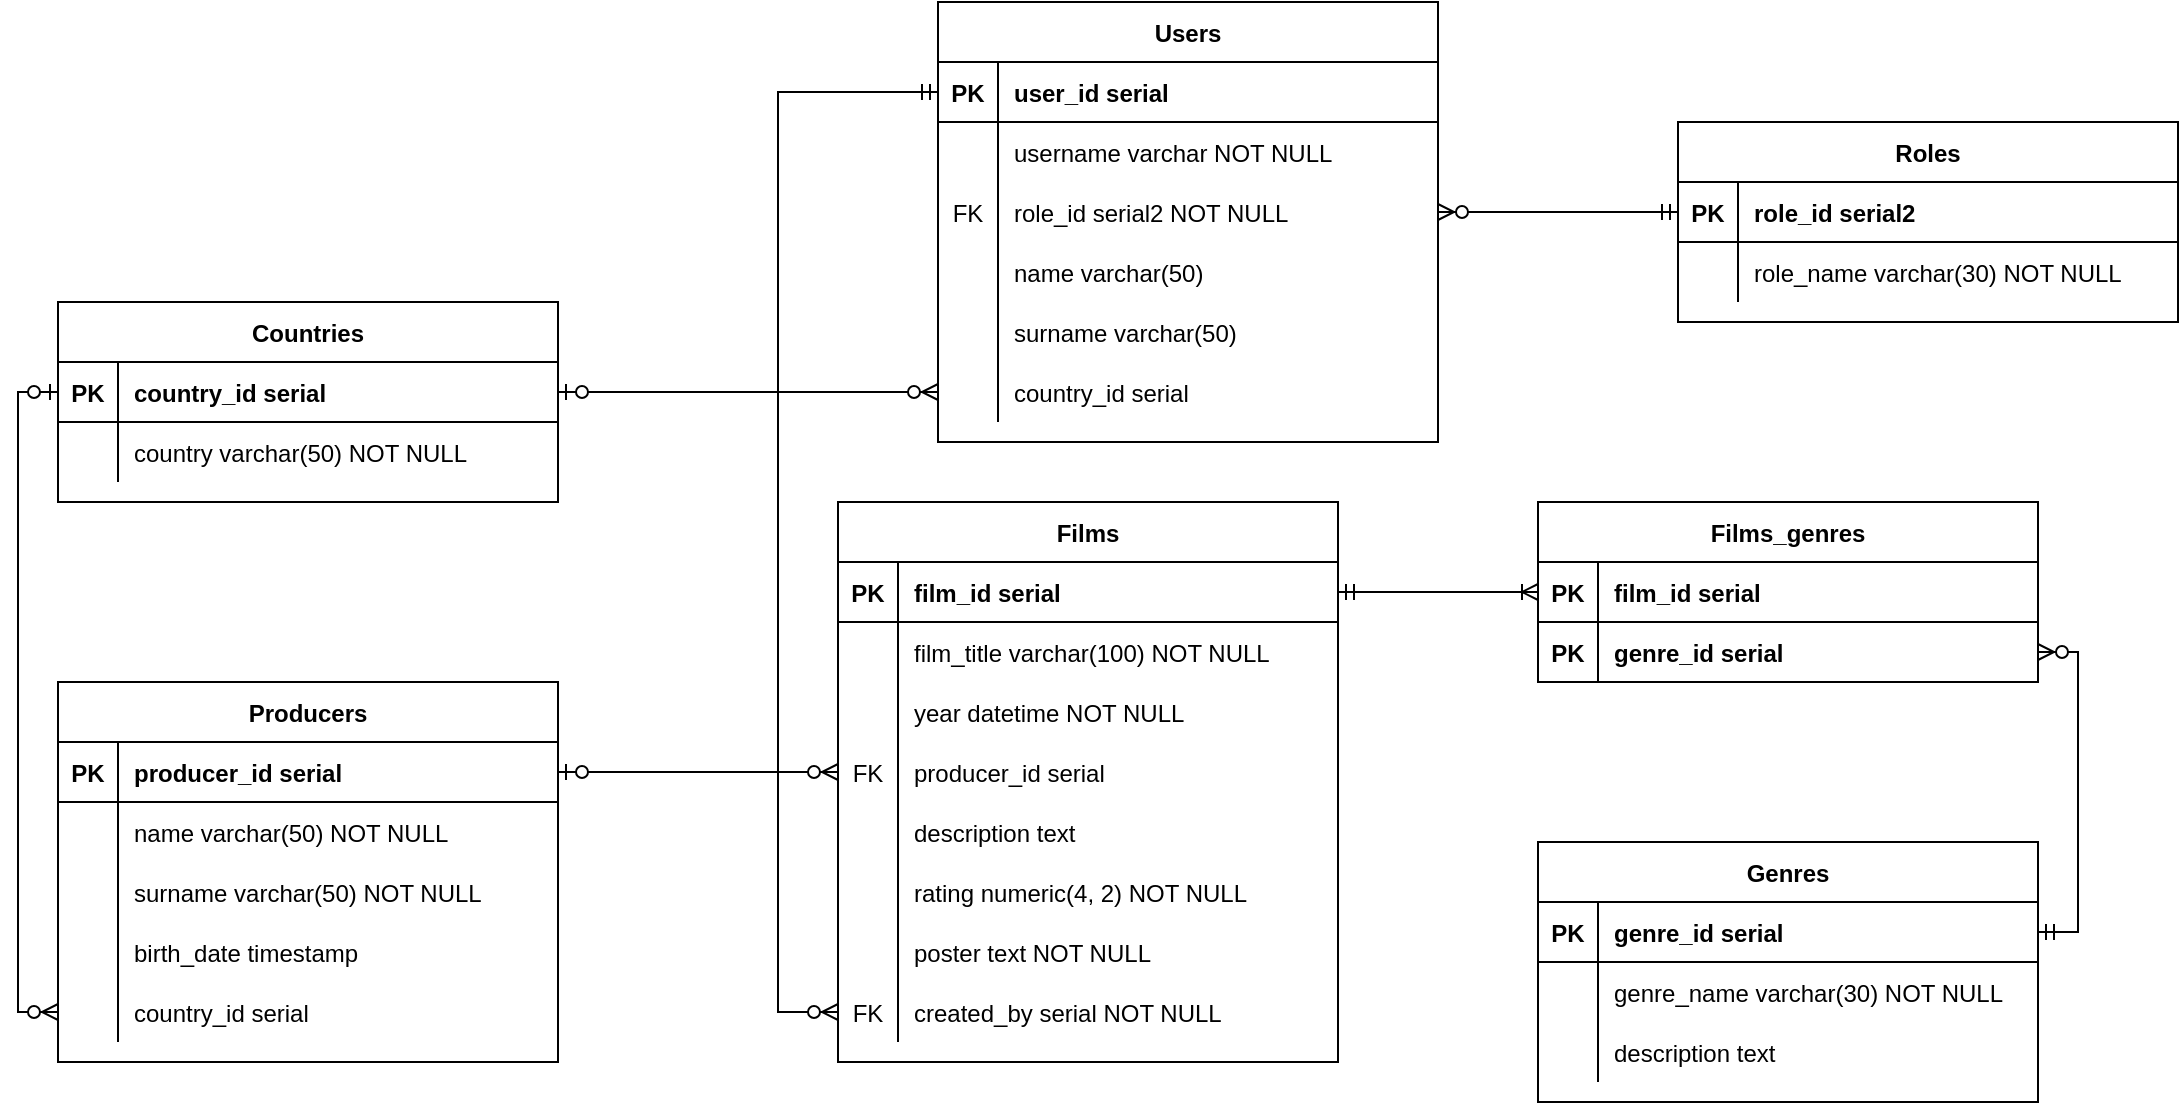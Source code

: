 <mxfile version="14.7.4" type="embed"><diagram id="R2lEEEUBdFMjLlhIrx00" name="Page-1"><mxGraphModel dx="1476" dy="441" grid="1" gridSize="10" guides="1" tooltips="1" connect="1" arrows="1" fold="1" page="1" pageScale="1" pageWidth="850" pageHeight="1100" math="0" shadow="0" extFonts="Permanent Marker^https://fonts.googleapis.com/css?family=Permanent+Marker"><root><mxCell id="0"/><mxCell id="1" parent="0"/><mxCell id="C-vyLk0tnHw3VtMMgP7b-23" value="Users" style="shape=table;startSize=30;container=1;collapsible=1;childLayout=tableLayout;fixedRows=1;rowLines=0;fontStyle=1;align=center;resizeLast=1;" parent="1" vertex="1"><mxGeometry x="100" y="210" width="250" height="220" as="geometry"/></mxCell><mxCell id="C-vyLk0tnHw3VtMMgP7b-24" value="" style="shape=partialRectangle;collapsible=0;dropTarget=0;pointerEvents=0;fillColor=none;points=[[0,0.5],[1,0.5]];portConstraint=eastwest;top=0;left=0;right=0;bottom=1;" parent="C-vyLk0tnHw3VtMMgP7b-23" vertex="1"><mxGeometry y="30" width="250" height="30" as="geometry"/></mxCell><mxCell id="C-vyLk0tnHw3VtMMgP7b-25" value="PK" style="shape=partialRectangle;overflow=hidden;connectable=0;fillColor=none;top=0;left=0;bottom=0;right=0;fontStyle=1;" parent="C-vyLk0tnHw3VtMMgP7b-24" vertex="1"><mxGeometry width="30" height="30" as="geometry"/></mxCell><mxCell id="C-vyLk0tnHw3VtMMgP7b-26" value="user_id serial" style="shape=partialRectangle;overflow=hidden;connectable=0;fillColor=none;top=0;left=0;bottom=0;right=0;align=left;spacingLeft=6;fontStyle=1;" parent="C-vyLk0tnHw3VtMMgP7b-24" vertex="1"><mxGeometry x="30" width="220" height="30" as="geometry"/></mxCell><mxCell id="C-vyLk0tnHw3VtMMgP7b-27" value="" style="shape=partialRectangle;collapsible=0;dropTarget=0;pointerEvents=0;fillColor=none;points=[[0,0.5],[1,0.5]];portConstraint=eastwest;top=0;left=0;right=0;bottom=0;" parent="C-vyLk0tnHw3VtMMgP7b-23" vertex="1"><mxGeometry y="60" width="250" height="30" as="geometry"/></mxCell><mxCell id="C-vyLk0tnHw3VtMMgP7b-28" value="" style="shape=partialRectangle;overflow=hidden;connectable=0;fillColor=none;top=0;left=0;bottom=0;right=0;" parent="C-vyLk0tnHw3VtMMgP7b-27" vertex="1"><mxGeometry width="30" height="30" as="geometry"/></mxCell><mxCell id="C-vyLk0tnHw3VtMMgP7b-29" value="username varchar NOT NULL" style="shape=partialRectangle;overflow=hidden;connectable=0;fillColor=none;top=0;left=0;bottom=0;right=0;align=left;spacingLeft=6;horizontal=1;" parent="C-vyLk0tnHw3VtMMgP7b-27" vertex="1"><mxGeometry x="30" width="220" height="30" as="geometry"/></mxCell><mxCell id="wAFvLRqTEPlNnzfOG-CF-8" value="" style="shape=partialRectangle;collapsible=0;dropTarget=0;pointerEvents=0;fillColor=none;points=[[0,0.5],[1,0.5]];portConstraint=eastwest;top=0;left=0;right=0;bottom=0;" parent="C-vyLk0tnHw3VtMMgP7b-23" vertex="1"><mxGeometry y="90" width="250" height="30" as="geometry"/></mxCell><mxCell id="wAFvLRqTEPlNnzfOG-CF-9" value="FK" style="shape=partialRectangle;overflow=hidden;connectable=0;fillColor=none;top=0;left=0;bottom=0;right=0;" parent="wAFvLRqTEPlNnzfOG-CF-8" vertex="1"><mxGeometry width="30" height="30" as="geometry"/></mxCell><mxCell id="wAFvLRqTEPlNnzfOG-CF-10" value="role_id serial2 NOT NULL" style="shape=partialRectangle;overflow=hidden;connectable=0;fillColor=none;top=0;left=0;bottom=0;right=0;align=left;spacingLeft=6;horizontal=1;" parent="wAFvLRqTEPlNnzfOG-CF-8" vertex="1"><mxGeometry x="30" width="220" height="30" as="geometry"/></mxCell><mxCell id="VCrj5-KVnuM9RdP24WYX-9" value="" style="shape=partialRectangle;collapsible=0;dropTarget=0;pointerEvents=0;fillColor=none;points=[[0,0.5],[1,0.5]];portConstraint=eastwest;top=0;left=0;right=0;bottom=0;" parent="C-vyLk0tnHw3VtMMgP7b-23" vertex="1"><mxGeometry y="120" width="250" height="30" as="geometry"/></mxCell><mxCell id="VCrj5-KVnuM9RdP24WYX-10" value="" style="shape=partialRectangle;overflow=hidden;connectable=0;fillColor=none;top=0;left=0;bottom=0;right=0;" parent="VCrj5-KVnuM9RdP24WYX-9" vertex="1"><mxGeometry width="30" height="30" as="geometry"/></mxCell><mxCell id="VCrj5-KVnuM9RdP24WYX-11" value="name varchar(50)" style="shape=partialRectangle;overflow=hidden;connectable=0;fillColor=none;top=0;left=0;bottom=0;right=0;align=left;spacingLeft=6;horizontal=1;" parent="VCrj5-KVnuM9RdP24WYX-9" vertex="1"><mxGeometry x="30" width="220" height="30" as="geometry"/></mxCell><mxCell id="VCrj5-KVnuM9RdP24WYX-12" value="" style="shape=partialRectangle;collapsible=0;dropTarget=0;pointerEvents=0;fillColor=none;points=[[0,0.5],[1,0.5]];portConstraint=eastwest;top=0;left=0;right=0;bottom=0;" parent="C-vyLk0tnHw3VtMMgP7b-23" vertex="1"><mxGeometry y="150" width="250" height="30" as="geometry"/></mxCell><mxCell id="VCrj5-KVnuM9RdP24WYX-13" value="" style="shape=partialRectangle;overflow=hidden;connectable=0;fillColor=none;top=0;left=0;bottom=0;right=0;" parent="VCrj5-KVnuM9RdP24WYX-12" vertex="1"><mxGeometry width="30" height="30" as="geometry"/></mxCell><mxCell id="VCrj5-KVnuM9RdP24WYX-14" value="surname varchar(50)" style="shape=partialRectangle;overflow=hidden;connectable=0;fillColor=none;top=0;left=0;bottom=0;right=0;align=left;spacingLeft=6;horizontal=1;" parent="VCrj5-KVnuM9RdP24WYX-12" vertex="1"><mxGeometry x="30" width="220" height="30" as="geometry"/></mxCell><mxCell id="2" value="" style="shape=partialRectangle;collapsible=0;dropTarget=0;pointerEvents=0;fillColor=none;points=[[0,0.5],[1,0.5]];portConstraint=eastwest;top=0;left=0;right=0;bottom=0;" parent="C-vyLk0tnHw3VtMMgP7b-23" vertex="1"><mxGeometry y="180" width="250" height="30" as="geometry"/></mxCell><mxCell id="3" value="" style="shape=partialRectangle;overflow=hidden;connectable=0;fillColor=none;top=0;left=0;bottom=0;right=0;" parent="2" vertex="1"><mxGeometry width="30" height="30" as="geometry"/></mxCell><mxCell id="4" value="country_id serial" style="shape=partialRectangle;overflow=hidden;connectable=0;fillColor=none;top=0;left=0;bottom=0;right=0;align=left;spacingLeft=6;horizontal=1;" parent="2" vertex="1"><mxGeometry x="30" width="220" height="30" as="geometry"/></mxCell><mxCell id="wAFvLRqTEPlNnzfOG-CF-1" value="Roles" style="shape=table;startSize=30;container=1;collapsible=1;childLayout=tableLayout;fixedRows=1;rowLines=0;fontStyle=1;align=center;resizeLast=1;" parent="1" vertex="1"><mxGeometry x="470" y="270" width="250" height="100" as="geometry"/></mxCell><mxCell id="wAFvLRqTEPlNnzfOG-CF-2" value="" style="shape=partialRectangle;collapsible=0;dropTarget=0;pointerEvents=0;fillColor=none;points=[[0,0.5],[1,0.5]];portConstraint=eastwest;top=0;left=0;right=0;bottom=1;" parent="wAFvLRqTEPlNnzfOG-CF-1" vertex="1"><mxGeometry y="30" width="250" height="30" as="geometry"/></mxCell><mxCell id="wAFvLRqTEPlNnzfOG-CF-3" value="PK" style="shape=partialRectangle;overflow=hidden;connectable=0;fillColor=none;top=0;left=0;bottom=0;right=0;fontStyle=1;" parent="wAFvLRqTEPlNnzfOG-CF-2" vertex="1"><mxGeometry width="30" height="30" as="geometry"/></mxCell><mxCell id="wAFvLRqTEPlNnzfOG-CF-4" value="role_id serial2" style="shape=partialRectangle;overflow=hidden;connectable=0;fillColor=none;top=0;left=0;bottom=0;right=0;align=left;spacingLeft=6;fontStyle=1;" parent="wAFvLRqTEPlNnzfOG-CF-2" vertex="1"><mxGeometry x="30" width="220" height="30" as="geometry"/></mxCell><mxCell id="wAFvLRqTEPlNnzfOG-CF-5" value="" style="shape=partialRectangle;collapsible=0;dropTarget=0;pointerEvents=0;fillColor=none;points=[[0,0.5],[1,0.5]];portConstraint=eastwest;top=0;left=0;right=0;bottom=0;" parent="wAFvLRqTEPlNnzfOG-CF-1" vertex="1"><mxGeometry y="60" width="250" height="30" as="geometry"/></mxCell><mxCell id="wAFvLRqTEPlNnzfOG-CF-6" value="" style="shape=partialRectangle;overflow=hidden;connectable=0;fillColor=none;top=0;left=0;bottom=0;right=0;" parent="wAFvLRqTEPlNnzfOG-CF-5" vertex="1"><mxGeometry width="30" height="30" as="geometry"/></mxCell><mxCell id="wAFvLRqTEPlNnzfOG-CF-7" value="role_name varchar(30) NOT NULL" style="shape=partialRectangle;overflow=hidden;connectable=0;fillColor=none;top=0;left=0;bottom=0;right=0;align=left;spacingLeft=6;horizontal=1;" parent="wAFvLRqTEPlNnzfOG-CF-5" vertex="1"><mxGeometry x="30" width="220" height="30" as="geometry"/></mxCell><mxCell id="wAFvLRqTEPlNnzfOG-CF-11" value="Producers" style="shape=table;startSize=30;container=1;collapsible=1;childLayout=tableLayout;fixedRows=1;rowLines=0;fontStyle=1;align=center;resizeLast=1;" parent="1" vertex="1"><mxGeometry x="-340" y="550" width="250" height="190" as="geometry"/></mxCell><mxCell id="wAFvLRqTEPlNnzfOG-CF-12" value="" style="shape=partialRectangle;collapsible=0;dropTarget=0;pointerEvents=0;fillColor=none;points=[[0,0.5],[1,0.5]];portConstraint=eastwest;top=0;left=0;right=0;bottom=1;" parent="wAFvLRqTEPlNnzfOG-CF-11" vertex="1"><mxGeometry y="30" width="250" height="30" as="geometry"/></mxCell><mxCell id="wAFvLRqTEPlNnzfOG-CF-13" value="PK" style="shape=partialRectangle;overflow=hidden;connectable=0;fillColor=none;top=0;left=0;bottom=0;right=0;fontStyle=1;" parent="wAFvLRqTEPlNnzfOG-CF-12" vertex="1"><mxGeometry width="30" height="30" as="geometry"/></mxCell><mxCell id="wAFvLRqTEPlNnzfOG-CF-14" value="producer_id serial" style="shape=partialRectangle;overflow=hidden;connectable=0;fillColor=none;top=0;left=0;bottom=0;right=0;align=left;spacingLeft=6;fontStyle=1;" parent="wAFvLRqTEPlNnzfOG-CF-12" vertex="1"><mxGeometry x="30" width="220" height="30" as="geometry"/></mxCell><mxCell id="wAFvLRqTEPlNnzfOG-CF-18" value="" style="shape=partialRectangle;collapsible=0;dropTarget=0;pointerEvents=0;fillColor=none;points=[[0,0.5],[1,0.5]];portConstraint=eastwest;top=0;left=0;right=0;bottom=0;" parent="wAFvLRqTEPlNnzfOG-CF-11" vertex="1"><mxGeometry y="60" width="250" height="30" as="geometry"/></mxCell><mxCell id="wAFvLRqTEPlNnzfOG-CF-19" value="" style="shape=partialRectangle;overflow=hidden;connectable=0;fillColor=none;top=0;left=0;bottom=0;right=0;" parent="wAFvLRqTEPlNnzfOG-CF-18" vertex="1"><mxGeometry width="30" height="30" as="geometry"/></mxCell><mxCell id="wAFvLRqTEPlNnzfOG-CF-20" value="name varchar(50) NOT NULL" style="shape=partialRectangle;overflow=hidden;connectable=0;fillColor=none;top=0;left=0;bottom=0;right=0;align=left;spacingLeft=6;horizontal=1;" parent="wAFvLRqTEPlNnzfOG-CF-18" vertex="1"><mxGeometry x="30" width="220" height="30" as="geometry"/></mxCell><mxCell id="_gVlqtnteCOrYCE-07Xu-54" value="" style="shape=partialRectangle;collapsible=0;dropTarget=0;pointerEvents=0;fillColor=none;points=[[0,0.5],[1,0.5]];portConstraint=eastwest;top=0;left=0;right=0;bottom=0;" parent="wAFvLRqTEPlNnzfOG-CF-11" vertex="1"><mxGeometry y="90" width="250" height="30" as="geometry"/></mxCell><mxCell id="_gVlqtnteCOrYCE-07Xu-55" value="" style="shape=partialRectangle;overflow=hidden;connectable=0;fillColor=none;top=0;left=0;bottom=0;right=0;" parent="_gVlqtnteCOrYCE-07Xu-54" vertex="1"><mxGeometry width="30" height="30" as="geometry"/></mxCell><mxCell id="_gVlqtnteCOrYCE-07Xu-56" value="surname varchar(50) NOT NULL" style="shape=partialRectangle;overflow=hidden;connectable=0;fillColor=none;top=0;left=0;bottom=0;right=0;align=left;spacingLeft=6;horizontal=1;" parent="_gVlqtnteCOrYCE-07Xu-54" vertex="1"><mxGeometry x="30" width="220" height="30" as="geometry"/></mxCell><mxCell id="_gVlqtnteCOrYCE-07Xu-57" value="" style="shape=partialRectangle;collapsible=0;dropTarget=0;pointerEvents=0;fillColor=none;points=[[0,0.5],[1,0.5]];portConstraint=eastwest;top=0;left=0;right=0;bottom=0;" parent="wAFvLRqTEPlNnzfOG-CF-11" vertex="1"><mxGeometry y="120" width="250" height="30" as="geometry"/></mxCell><mxCell id="_gVlqtnteCOrYCE-07Xu-58" value="" style="shape=partialRectangle;overflow=hidden;connectable=0;fillColor=none;top=0;left=0;bottom=0;right=0;" parent="_gVlqtnteCOrYCE-07Xu-57" vertex="1"><mxGeometry width="30" height="30" as="geometry"/></mxCell><mxCell id="_gVlqtnteCOrYCE-07Xu-59" value="birth_date timestamp" style="shape=partialRectangle;overflow=hidden;connectable=0;fillColor=none;top=0;left=0;bottom=0;right=0;align=left;spacingLeft=6;horizontal=1;" parent="_gVlqtnteCOrYCE-07Xu-57" vertex="1"><mxGeometry x="30" width="220" height="30" as="geometry"/></mxCell><mxCell id="_gVlqtnteCOrYCE-07Xu-60" value="" style="shape=partialRectangle;collapsible=0;dropTarget=0;pointerEvents=0;fillColor=none;points=[[0,0.5],[1,0.5]];portConstraint=eastwest;top=0;left=0;right=0;bottom=0;" parent="wAFvLRqTEPlNnzfOG-CF-11" vertex="1"><mxGeometry y="150" width="250" height="30" as="geometry"/></mxCell><mxCell id="_gVlqtnteCOrYCE-07Xu-61" value="" style="shape=partialRectangle;overflow=hidden;connectable=0;fillColor=none;top=0;left=0;bottom=0;right=0;" parent="_gVlqtnteCOrYCE-07Xu-60" vertex="1"><mxGeometry width="30" height="30" as="geometry"/></mxCell><mxCell id="_gVlqtnteCOrYCE-07Xu-62" value="country_id serial" style="shape=partialRectangle;overflow=hidden;connectable=0;fillColor=none;top=0;left=0;bottom=0;right=0;align=left;spacingLeft=6;horizontal=1;" parent="_gVlqtnteCOrYCE-07Xu-60" vertex="1"><mxGeometry x="30" width="220" height="30" as="geometry"/></mxCell><mxCell id="_gVlqtnteCOrYCE-07Xu-1" value="Films" style="shape=table;startSize=30;container=1;collapsible=1;childLayout=tableLayout;fixedRows=1;rowLines=0;fontStyle=1;align=center;resizeLast=1;" parent="1" vertex="1"><mxGeometry x="50" y="460" width="250" height="280" as="geometry"/></mxCell><mxCell id="_gVlqtnteCOrYCE-07Xu-2" value="" style="shape=partialRectangle;collapsible=0;dropTarget=0;pointerEvents=0;fillColor=none;points=[[0,0.5],[1,0.5]];portConstraint=eastwest;top=0;left=0;right=0;bottom=1;" parent="_gVlqtnteCOrYCE-07Xu-1" vertex="1"><mxGeometry y="30" width="250" height="30" as="geometry"/></mxCell><mxCell id="_gVlqtnteCOrYCE-07Xu-3" value="PK" style="shape=partialRectangle;overflow=hidden;connectable=0;fillColor=none;top=0;left=0;bottom=0;right=0;fontStyle=1;" parent="_gVlqtnteCOrYCE-07Xu-2" vertex="1"><mxGeometry width="30" height="30" as="geometry"/></mxCell><mxCell id="_gVlqtnteCOrYCE-07Xu-4" value="film_id serial" style="shape=partialRectangle;overflow=hidden;connectable=0;fillColor=none;top=0;left=0;bottom=0;right=0;align=left;spacingLeft=6;fontStyle=1;" parent="_gVlqtnteCOrYCE-07Xu-2" vertex="1"><mxGeometry x="30" width="220" height="30" as="geometry"/></mxCell><mxCell id="_gVlqtnteCOrYCE-07Xu-8" value="" style="shape=partialRectangle;collapsible=0;dropTarget=0;pointerEvents=0;fillColor=none;points=[[0,0.5],[1,0.5]];portConstraint=eastwest;top=0;left=0;right=0;bottom=0;" parent="_gVlqtnteCOrYCE-07Xu-1" vertex="1"><mxGeometry y="60" width="250" height="30" as="geometry"/></mxCell><mxCell id="_gVlqtnteCOrYCE-07Xu-9" value="" style="shape=partialRectangle;overflow=hidden;connectable=0;fillColor=none;top=0;left=0;bottom=0;right=0;" parent="_gVlqtnteCOrYCE-07Xu-8" vertex="1"><mxGeometry width="30" height="30" as="geometry"/></mxCell><mxCell id="_gVlqtnteCOrYCE-07Xu-10" value="film_title varchar(100) NOT NULL" style="shape=partialRectangle;overflow=hidden;connectable=0;fillColor=none;top=0;left=0;bottom=0;right=0;align=left;spacingLeft=6;horizontal=1;" parent="_gVlqtnteCOrYCE-07Xu-8" vertex="1"><mxGeometry x="30" width="220" height="30" as="geometry"/></mxCell><mxCell id="_gVlqtnteCOrYCE-07Xu-5" value="" style="shape=partialRectangle;collapsible=0;dropTarget=0;pointerEvents=0;fillColor=none;points=[[0,0.5],[1,0.5]];portConstraint=eastwest;top=0;left=0;right=0;bottom=0;" parent="_gVlqtnteCOrYCE-07Xu-1" vertex="1"><mxGeometry y="90" width="250" height="30" as="geometry"/></mxCell><mxCell id="_gVlqtnteCOrYCE-07Xu-6" value="" style="shape=partialRectangle;overflow=hidden;connectable=0;fillColor=none;top=0;left=0;bottom=0;right=0;" parent="_gVlqtnteCOrYCE-07Xu-5" vertex="1"><mxGeometry width="30" height="30" as="geometry"/></mxCell><mxCell id="_gVlqtnteCOrYCE-07Xu-7" value="year datetime NOT NULL" style="shape=partialRectangle;overflow=hidden;connectable=0;fillColor=none;top=0;left=0;bottom=0;right=0;align=left;spacingLeft=6;horizontal=1;" parent="_gVlqtnteCOrYCE-07Xu-5" vertex="1"><mxGeometry x="30" width="220" height="30" as="geometry"/></mxCell><mxCell id="_gVlqtnteCOrYCE-07Xu-51" value="" style="shape=partialRectangle;collapsible=0;dropTarget=0;pointerEvents=0;fillColor=none;points=[[0,0.5],[1,0.5]];portConstraint=eastwest;top=0;left=0;right=0;bottom=0;" parent="_gVlqtnteCOrYCE-07Xu-1" vertex="1"><mxGeometry y="120" width="250" height="30" as="geometry"/></mxCell><mxCell id="_gVlqtnteCOrYCE-07Xu-52" value="FK" style="shape=partialRectangle;overflow=hidden;connectable=0;fillColor=none;top=0;left=0;bottom=0;right=0;" parent="_gVlqtnteCOrYCE-07Xu-51" vertex="1"><mxGeometry width="30" height="30" as="geometry"/></mxCell><mxCell id="_gVlqtnteCOrYCE-07Xu-53" value="producer_id serial" style="shape=partialRectangle;overflow=hidden;connectable=0;fillColor=none;top=0;left=0;bottom=0;right=0;align=left;spacingLeft=6;horizontal=1;" parent="_gVlqtnteCOrYCE-07Xu-51" vertex="1"><mxGeometry x="30" width="220" height="30" as="geometry"/></mxCell><mxCell id="_gVlqtnteCOrYCE-07Xu-39" value="" style="shape=partialRectangle;collapsible=0;dropTarget=0;pointerEvents=0;fillColor=none;points=[[0,0.5],[1,0.5]];portConstraint=eastwest;top=0;left=0;right=0;bottom=0;" parent="_gVlqtnteCOrYCE-07Xu-1" vertex="1"><mxGeometry y="150" width="250" height="30" as="geometry"/></mxCell><mxCell id="_gVlqtnteCOrYCE-07Xu-40" value="" style="shape=partialRectangle;overflow=hidden;connectable=0;fillColor=none;top=0;left=0;bottom=0;right=0;" parent="_gVlqtnteCOrYCE-07Xu-39" vertex="1"><mxGeometry width="30" height="30" as="geometry"/></mxCell><mxCell id="_gVlqtnteCOrYCE-07Xu-41" value="description text" style="shape=partialRectangle;overflow=hidden;connectable=0;fillColor=none;top=0;left=0;bottom=0;right=0;align=left;spacingLeft=6;horizontal=1;" parent="_gVlqtnteCOrYCE-07Xu-39" vertex="1"><mxGeometry x="30" width="220" height="30" as="geometry"/></mxCell><mxCell id="_gVlqtnteCOrYCE-07Xu-42" value="" style="shape=partialRectangle;collapsible=0;dropTarget=0;pointerEvents=0;fillColor=none;points=[[0,0.5],[1,0.5]];portConstraint=eastwest;top=0;left=0;right=0;bottom=0;" parent="_gVlqtnteCOrYCE-07Xu-1" vertex="1"><mxGeometry y="180" width="250" height="30" as="geometry"/></mxCell><mxCell id="_gVlqtnteCOrYCE-07Xu-43" value="" style="shape=partialRectangle;overflow=hidden;connectable=0;fillColor=none;top=0;left=0;bottom=0;right=0;" parent="_gVlqtnteCOrYCE-07Xu-42" vertex="1"><mxGeometry width="30" height="30" as="geometry"/></mxCell><mxCell id="_gVlqtnteCOrYCE-07Xu-44" value="rating numeric(4, 2) NOT NULL" style="shape=partialRectangle;overflow=hidden;connectable=0;fillColor=none;top=0;left=0;bottom=0;right=0;align=left;spacingLeft=6;horizontal=1;" parent="_gVlqtnteCOrYCE-07Xu-42" vertex="1"><mxGeometry x="30" width="220" height="30" as="geometry"/></mxCell><mxCell id="_gVlqtnteCOrYCE-07Xu-45" value="" style="shape=partialRectangle;collapsible=0;dropTarget=0;pointerEvents=0;fillColor=none;points=[[0,0.5],[1,0.5]];portConstraint=eastwest;top=0;left=0;right=0;bottom=0;" parent="_gVlqtnteCOrYCE-07Xu-1" vertex="1"><mxGeometry y="210" width="250" height="30" as="geometry"/></mxCell><mxCell id="_gVlqtnteCOrYCE-07Xu-46" value="" style="shape=partialRectangle;overflow=hidden;connectable=0;fillColor=none;top=0;left=0;bottom=0;right=0;" parent="_gVlqtnteCOrYCE-07Xu-45" vertex="1"><mxGeometry width="30" height="30" as="geometry"/></mxCell><mxCell id="_gVlqtnteCOrYCE-07Xu-47" value="poster text NOT NULL" style="shape=partialRectangle;overflow=hidden;connectable=0;fillColor=none;top=0;left=0;bottom=0;right=0;align=left;spacingLeft=6;horizontal=1;" parent="_gVlqtnteCOrYCE-07Xu-45" vertex="1"><mxGeometry x="30" width="220" height="30" as="geometry"/></mxCell><mxCell id="_gVlqtnteCOrYCE-07Xu-48" value="" style="shape=partialRectangle;collapsible=0;dropTarget=0;pointerEvents=0;fillColor=none;points=[[0,0.5],[1,0.5]];portConstraint=eastwest;top=0;left=0;right=0;bottom=0;" parent="_gVlqtnteCOrYCE-07Xu-1" vertex="1"><mxGeometry y="240" width="250" height="30" as="geometry"/></mxCell><mxCell id="_gVlqtnteCOrYCE-07Xu-49" value="FK" style="shape=partialRectangle;overflow=hidden;connectable=0;fillColor=none;top=0;left=0;bottom=0;right=0;" parent="_gVlqtnteCOrYCE-07Xu-48" vertex="1"><mxGeometry width="30" height="30" as="geometry"/></mxCell><mxCell id="_gVlqtnteCOrYCE-07Xu-50" value="created_by serial NOT NULL" style="shape=partialRectangle;overflow=hidden;connectable=0;fillColor=none;top=0;left=0;bottom=0;right=0;align=left;spacingLeft=6;horizontal=1;" parent="_gVlqtnteCOrYCE-07Xu-48" vertex="1"><mxGeometry x="30" width="220" height="30" as="geometry"/></mxCell><mxCell id="_gVlqtnteCOrYCE-07Xu-11" value="Genres" style="shape=table;startSize=30;container=1;collapsible=1;childLayout=tableLayout;fixedRows=1;rowLines=0;fontStyle=1;align=center;resizeLast=1;" parent="1" vertex="1"><mxGeometry x="400" y="630" width="250" height="130" as="geometry"/></mxCell><mxCell id="_gVlqtnteCOrYCE-07Xu-12" value="" style="shape=partialRectangle;collapsible=0;dropTarget=0;pointerEvents=0;fillColor=none;points=[[0,0.5],[1,0.5]];portConstraint=eastwest;top=0;left=0;right=0;bottom=1;" parent="_gVlqtnteCOrYCE-07Xu-11" vertex="1"><mxGeometry y="30" width="250" height="30" as="geometry"/></mxCell><mxCell id="_gVlqtnteCOrYCE-07Xu-13" value="PK" style="shape=partialRectangle;overflow=hidden;connectable=0;fillColor=none;top=0;left=0;bottom=0;right=0;fontStyle=1;" parent="_gVlqtnteCOrYCE-07Xu-12" vertex="1"><mxGeometry width="30" height="30" as="geometry"/></mxCell><mxCell id="_gVlqtnteCOrYCE-07Xu-14" value="genre_id serial" style="shape=partialRectangle;overflow=hidden;connectable=0;fillColor=none;top=0;left=0;bottom=0;right=0;align=left;spacingLeft=6;fontStyle=1;" parent="_gVlqtnteCOrYCE-07Xu-12" vertex="1"><mxGeometry x="30" width="220" height="30" as="geometry"/></mxCell><mxCell id="_gVlqtnteCOrYCE-07Xu-15" value="" style="shape=partialRectangle;collapsible=0;dropTarget=0;pointerEvents=0;fillColor=none;points=[[0,0.5],[1,0.5]];portConstraint=eastwest;top=0;left=0;right=0;bottom=0;" parent="_gVlqtnteCOrYCE-07Xu-11" vertex="1"><mxGeometry y="60" width="250" height="30" as="geometry"/></mxCell><mxCell id="_gVlqtnteCOrYCE-07Xu-16" value="" style="shape=partialRectangle;overflow=hidden;connectable=0;fillColor=none;top=0;left=0;bottom=0;right=0;" parent="_gVlqtnteCOrYCE-07Xu-15" vertex="1"><mxGeometry width="30" height="30" as="geometry"/></mxCell><mxCell id="_gVlqtnteCOrYCE-07Xu-17" value="genre_name varchar(30) NOT NULL" style="shape=partialRectangle;overflow=hidden;connectable=0;fillColor=none;top=0;left=0;bottom=0;right=0;align=left;spacingLeft=6;horizontal=1;" parent="_gVlqtnteCOrYCE-07Xu-15" vertex="1"><mxGeometry x="30" width="220" height="30" as="geometry"/></mxCell><mxCell id="_gVlqtnteCOrYCE-07Xu-18" value="" style="shape=partialRectangle;collapsible=0;dropTarget=0;pointerEvents=0;fillColor=none;points=[[0,0.5],[1,0.5]];portConstraint=eastwest;top=0;left=0;right=0;bottom=0;" parent="_gVlqtnteCOrYCE-07Xu-11" vertex="1"><mxGeometry y="90" width="250" height="30" as="geometry"/></mxCell><mxCell id="_gVlqtnteCOrYCE-07Xu-19" value="" style="shape=partialRectangle;overflow=hidden;connectable=0;fillColor=none;top=0;left=0;bottom=0;right=0;" parent="_gVlqtnteCOrYCE-07Xu-18" vertex="1"><mxGeometry width="30" height="30" as="geometry"/></mxCell><mxCell id="_gVlqtnteCOrYCE-07Xu-20" value="description text" style="shape=partialRectangle;overflow=hidden;connectable=0;fillColor=none;top=0;left=0;bottom=0;right=0;align=left;spacingLeft=6;horizontal=1;" parent="_gVlqtnteCOrYCE-07Xu-18" vertex="1"><mxGeometry x="30" width="220" height="30" as="geometry"/></mxCell><mxCell id="_gVlqtnteCOrYCE-07Xu-21" value="Films_genres" style="shape=table;startSize=30;container=1;collapsible=1;childLayout=tableLayout;fixedRows=1;rowLines=0;fontStyle=1;align=center;resizeLast=1;" parent="1" vertex="1"><mxGeometry x="400" y="460" width="250" height="90" as="geometry"/></mxCell><mxCell id="_gVlqtnteCOrYCE-07Xu-22" value="" style="shape=partialRectangle;collapsible=0;dropTarget=0;pointerEvents=0;fillColor=none;points=[[0,0.5],[1,0.5]];portConstraint=eastwest;top=0;left=0;right=0;bottom=1;" parent="_gVlqtnteCOrYCE-07Xu-21" vertex="1"><mxGeometry y="30" width="250" height="30" as="geometry"/></mxCell><mxCell id="_gVlqtnteCOrYCE-07Xu-23" value="PK" style="shape=partialRectangle;overflow=hidden;connectable=0;fillColor=none;top=0;left=0;bottom=0;right=0;fontStyle=1;" parent="_gVlqtnteCOrYCE-07Xu-22" vertex="1"><mxGeometry width="30" height="30" as="geometry"/></mxCell><mxCell id="_gVlqtnteCOrYCE-07Xu-24" value="film_id serial" style="shape=partialRectangle;overflow=hidden;connectable=0;fillColor=none;top=0;left=0;bottom=0;right=0;align=left;spacingLeft=6;fontStyle=1;" parent="_gVlqtnteCOrYCE-07Xu-22" vertex="1"><mxGeometry x="30" width="220" height="30" as="geometry"/></mxCell><mxCell id="_gVlqtnteCOrYCE-07Xu-31" value="" style="shape=partialRectangle;collapsible=0;dropTarget=0;pointerEvents=0;fillColor=none;points=[[0,0.5],[1,0.5]];portConstraint=eastwest;top=0;left=0;right=0;bottom=1;" parent="_gVlqtnteCOrYCE-07Xu-21" vertex="1"><mxGeometry y="60" width="250" height="30" as="geometry"/></mxCell><mxCell id="_gVlqtnteCOrYCE-07Xu-32" value="PK" style="shape=partialRectangle;overflow=hidden;connectable=0;fillColor=none;top=0;left=0;bottom=0;right=0;fontStyle=1;" parent="_gVlqtnteCOrYCE-07Xu-31" vertex="1"><mxGeometry width="30" height="30" as="geometry"/></mxCell><mxCell id="_gVlqtnteCOrYCE-07Xu-33" value="genre_id serial" style="shape=partialRectangle;overflow=hidden;connectable=0;fillColor=none;top=0;left=0;bottom=0;right=0;align=left;spacingLeft=6;fontStyle=1;" parent="_gVlqtnteCOrYCE-07Xu-31" vertex="1"><mxGeometry x="30" width="220" height="30" as="geometry"/></mxCell><mxCell id="VCrj5-KVnuM9RdP24WYX-4" style="edgeStyle=orthogonalEdgeStyle;rounded=0;orthogonalLoop=1;jettySize=auto;html=1;endArrow=ERzeroToMany;endFill=1;startArrow=ERzeroToOne;startFill=1;" parent="1" source="wAFvLRqTEPlNnzfOG-CF-12" target="_gVlqtnteCOrYCE-07Xu-51" edge="1"><mxGeometry relative="1" as="geometry"/></mxCell><mxCell id="VCrj5-KVnuM9RdP24WYX-5" style="edgeStyle=orthogonalEdgeStyle;rounded=0;orthogonalLoop=1;jettySize=auto;html=1;startArrow=ERmandOne;startFill=0;endArrow=ERzeroToMany;endFill=1;" parent="1" source="_gVlqtnteCOrYCE-07Xu-12" target="_gVlqtnteCOrYCE-07Xu-31" edge="1"><mxGeometry relative="1" as="geometry"><Array as="points"><mxPoint x="670" y="675"/><mxPoint x="670" y="535"/></Array></mxGeometry></mxCell><mxCell id="VCrj5-KVnuM9RdP24WYX-6" style="edgeStyle=orthogonalEdgeStyle;rounded=0;orthogonalLoop=1;jettySize=auto;html=1;startArrow=ERmandOne;startFill=0;endArrow=ERoneToMany;endFill=0;" parent="1" source="_gVlqtnteCOrYCE-07Xu-2" target="_gVlqtnteCOrYCE-07Xu-22" edge="1"><mxGeometry relative="1" as="geometry"/></mxCell><mxCell id="VCrj5-KVnuM9RdP24WYX-7" style="edgeStyle=orthogonalEdgeStyle;rounded=0;orthogonalLoop=1;jettySize=auto;html=1;jumpStyle=none;shadow=0;startArrow=ERzeroToMany;startFill=1;endArrow=ERmandOne;endFill=0;" parent="1" source="_gVlqtnteCOrYCE-07Xu-48" target="C-vyLk0tnHw3VtMMgP7b-24" edge="1"><mxGeometry relative="1" as="geometry"><Array as="points"><mxPoint x="20" y="715"/><mxPoint x="20" y="255"/></Array></mxGeometry></mxCell><mxCell id="VCrj5-KVnuM9RdP24WYX-8" style="edgeStyle=orthogonalEdgeStyle;rounded=0;orthogonalLoop=1;jettySize=auto;html=1;startArrow=ERmandOne;startFill=0;endArrow=ERzeroToMany;endFill=1;" parent="1" source="wAFvLRqTEPlNnzfOG-CF-2" target="wAFvLRqTEPlNnzfOG-CF-8" edge="1"><mxGeometry relative="1" as="geometry"/></mxCell><mxCell id="5" value="Countries" style="shape=table;startSize=30;container=1;collapsible=1;childLayout=tableLayout;fixedRows=1;rowLines=0;fontStyle=1;align=center;resizeLast=1;" parent="1" vertex="1"><mxGeometry x="-340" y="360" width="250" height="100" as="geometry"/></mxCell><mxCell id="6" value="" style="shape=partialRectangle;collapsible=0;dropTarget=0;pointerEvents=0;fillColor=none;points=[[0,0.5],[1,0.5]];portConstraint=eastwest;top=0;left=0;right=0;bottom=1;" parent="5" vertex="1"><mxGeometry y="30" width="250" height="30" as="geometry"/></mxCell><mxCell id="7" value="PK" style="shape=partialRectangle;overflow=hidden;connectable=0;fillColor=none;top=0;left=0;bottom=0;right=0;fontStyle=1;" parent="6" vertex="1"><mxGeometry width="30" height="30" as="geometry"/></mxCell><mxCell id="8" value="country_id serial" style="shape=partialRectangle;overflow=hidden;connectable=0;fillColor=none;top=0;left=0;bottom=0;right=0;align=left;spacingLeft=6;fontStyle=1;" parent="6" vertex="1"><mxGeometry x="30" width="220" height="30" as="geometry"/></mxCell><mxCell id="18" value="" style="shape=partialRectangle;collapsible=0;dropTarget=0;pointerEvents=0;fillColor=none;points=[[0,0.5],[1,0.5]];portConstraint=eastwest;top=0;left=0;right=0;bottom=0;" parent="5" vertex="1"><mxGeometry y="60" width="250" height="30" as="geometry"/></mxCell><mxCell id="19" value="" style="shape=partialRectangle;overflow=hidden;connectable=0;fillColor=none;top=0;left=0;bottom=0;right=0;" parent="18" vertex="1"><mxGeometry width="30" height="30" as="geometry"/></mxCell><mxCell id="20" value="country varchar(50) NOT NULL" style="shape=partialRectangle;overflow=hidden;connectable=0;fillColor=none;top=0;left=0;bottom=0;right=0;align=left;spacingLeft=6;horizontal=1;" parent="18" vertex="1"><mxGeometry x="30" width="220" height="30" as="geometry"/></mxCell><mxCell id="22" style="edgeStyle=orthogonalEdgeStyle;rounded=0;orthogonalLoop=1;jettySize=auto;html=1;startArrow=ERzeroToOne;startFill=1;endArrow=ERzeroToMany;endFill=1;" parent="1" source="6" target="2" edge="1"><mxGeometry relative="1" as="geometry"/></mxCell><mxCell id="23" style="edgeStyle=orthogonalEdgeStyle;rounded=0;orthogonalLoop=1;jettySize=auto;html=1;startArrow=ERzeroToOne;startFill=1;endArrow=ERzeroToMany;endFill=1;" parent="1" source="6" target="_gVlqtnteCOrYCE-07Xu-60" edge="1"><mxGeometry relative="1" as="geometry"><Array as="points"><mxPoint x="-360" y="405"/><mxPoint x="-360" y="715"/></Array></mxGeometry></mxCell></root></mxGraphModel></diagram></mxfile>